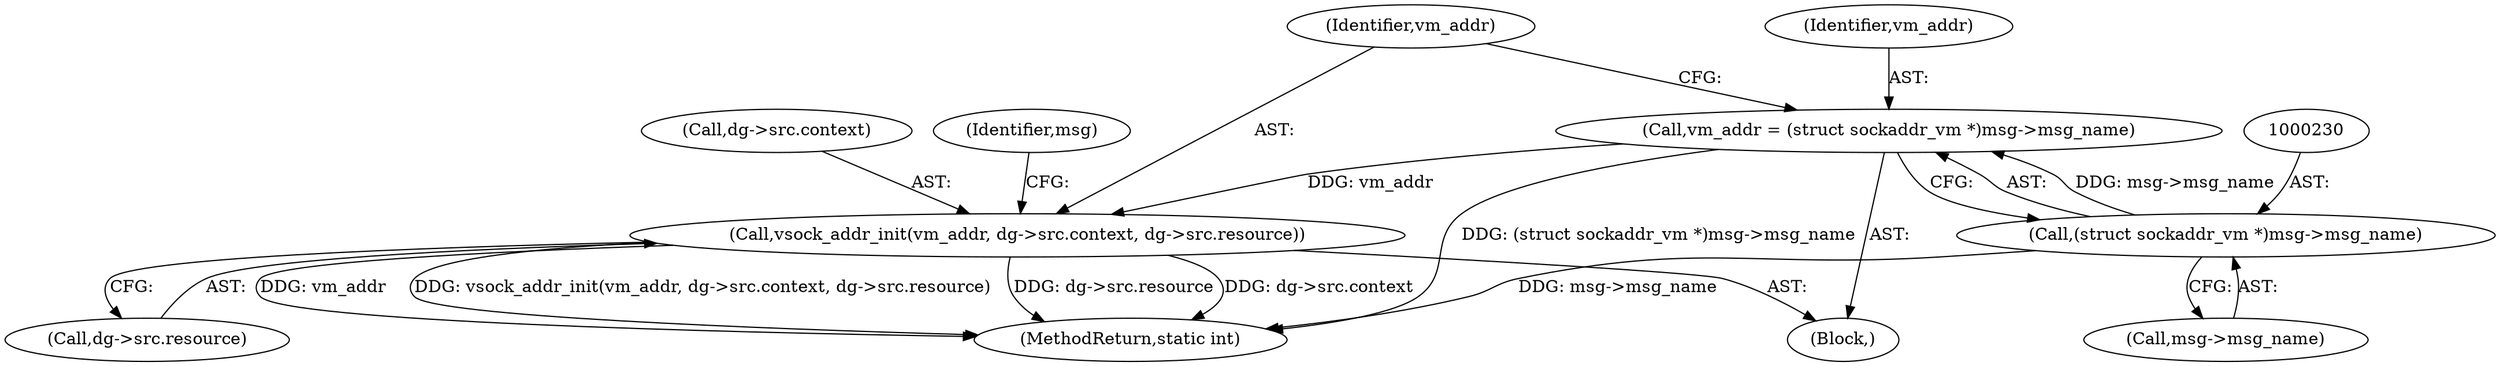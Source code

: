 digraph "0_linux_680d04e0ba7e926233e3b9cee59125ce181f66ba@pointer" {
"1000234" [label="(Call,vsock_addr_init(vm_addr, dg->src.context, dg->src.resource))"];
"1000227" [label="(Call,vm_addr = (struct sockaddr_vm *)msg->msg_name)"];
"1000229" [label="(Call,(struct sockaddr_vm *)msg->msg_name)"];
"1000236" [label="(Call,dg->src.context)"];
"1000231" [label="(Call,msg->msg_name)"];
"1000228" [label="(Identifier,vm_addr)"];
"1000227" [label="(Call,vm_addr = (struct sockaddr_vm *)msg->msg_name)"];
"1000234" [label="(Call,vsock_addr_init(vm_addr, dg->src.context, dg->src.resource))"];
"1000248" [label="(Identifier,msg)"];
"1000225" [label="(Block,)"];
"1000241" [label="(Call,dg->src.resource)"];
"1000229" [label="(Call,(struct sockaddr_vm *)msg->msg_name)"];
"1000265" [label="(MethodReturn,static int)"];
"1000235" [label="(Identifier,vm_addr)"];
"1000234" -> "1000225"  [label="AST: "];
"1000234" -> "1000241"  [label="CFG: "];
"1000235" -> "1000234"  [label="AST: "];
"1000236" -> "1000234"  [label="AST: "];
"1000241" -> "1000234"  [label="AST: "];
"1000248" -> "1000234"  [label="CFG: "];
"1000234" -> "1000265"  [label="DDG: dg->src.context"];
"1000234" -> "1000265"  [label="DDG: vm_addr"];
"1000234" -> "1000265"  [label="DDG: vsock_addr_init(vm_addr, dg->src.context, dg->src.resource)"];
"1000234" -> "1000265"  [label="DDG: dg->src.resource"];
"1000227" -> "1000234"  [label="DDG: vm_addr"];
"1000227" -> "1000225"  [label="AST: "];
"1000227" -> "1000229"  [label="CFG: "];
"1000228" -> "1000227"  [label="AST: "];
"1000229" -> "1000227"  [label="AST: "];
"1000235" -> "1000227"  [label="CFG: "];
"1000227" -> "1000265"  [label="DDG: (struct sockaddr_vm *)msg->msg_name"];
"1000229" -> "1000227"  [label="DDG: msg->msg_name"];
"1000229" -> "1000231"  [label="CFG: "];
"1000230" -> "1000229"  [label="AST: "];
"1000231" -> "1000229"  [label="AST: "];
"1000229" -> "1000265"  [label="DDG: msg->msg_name"];
}
